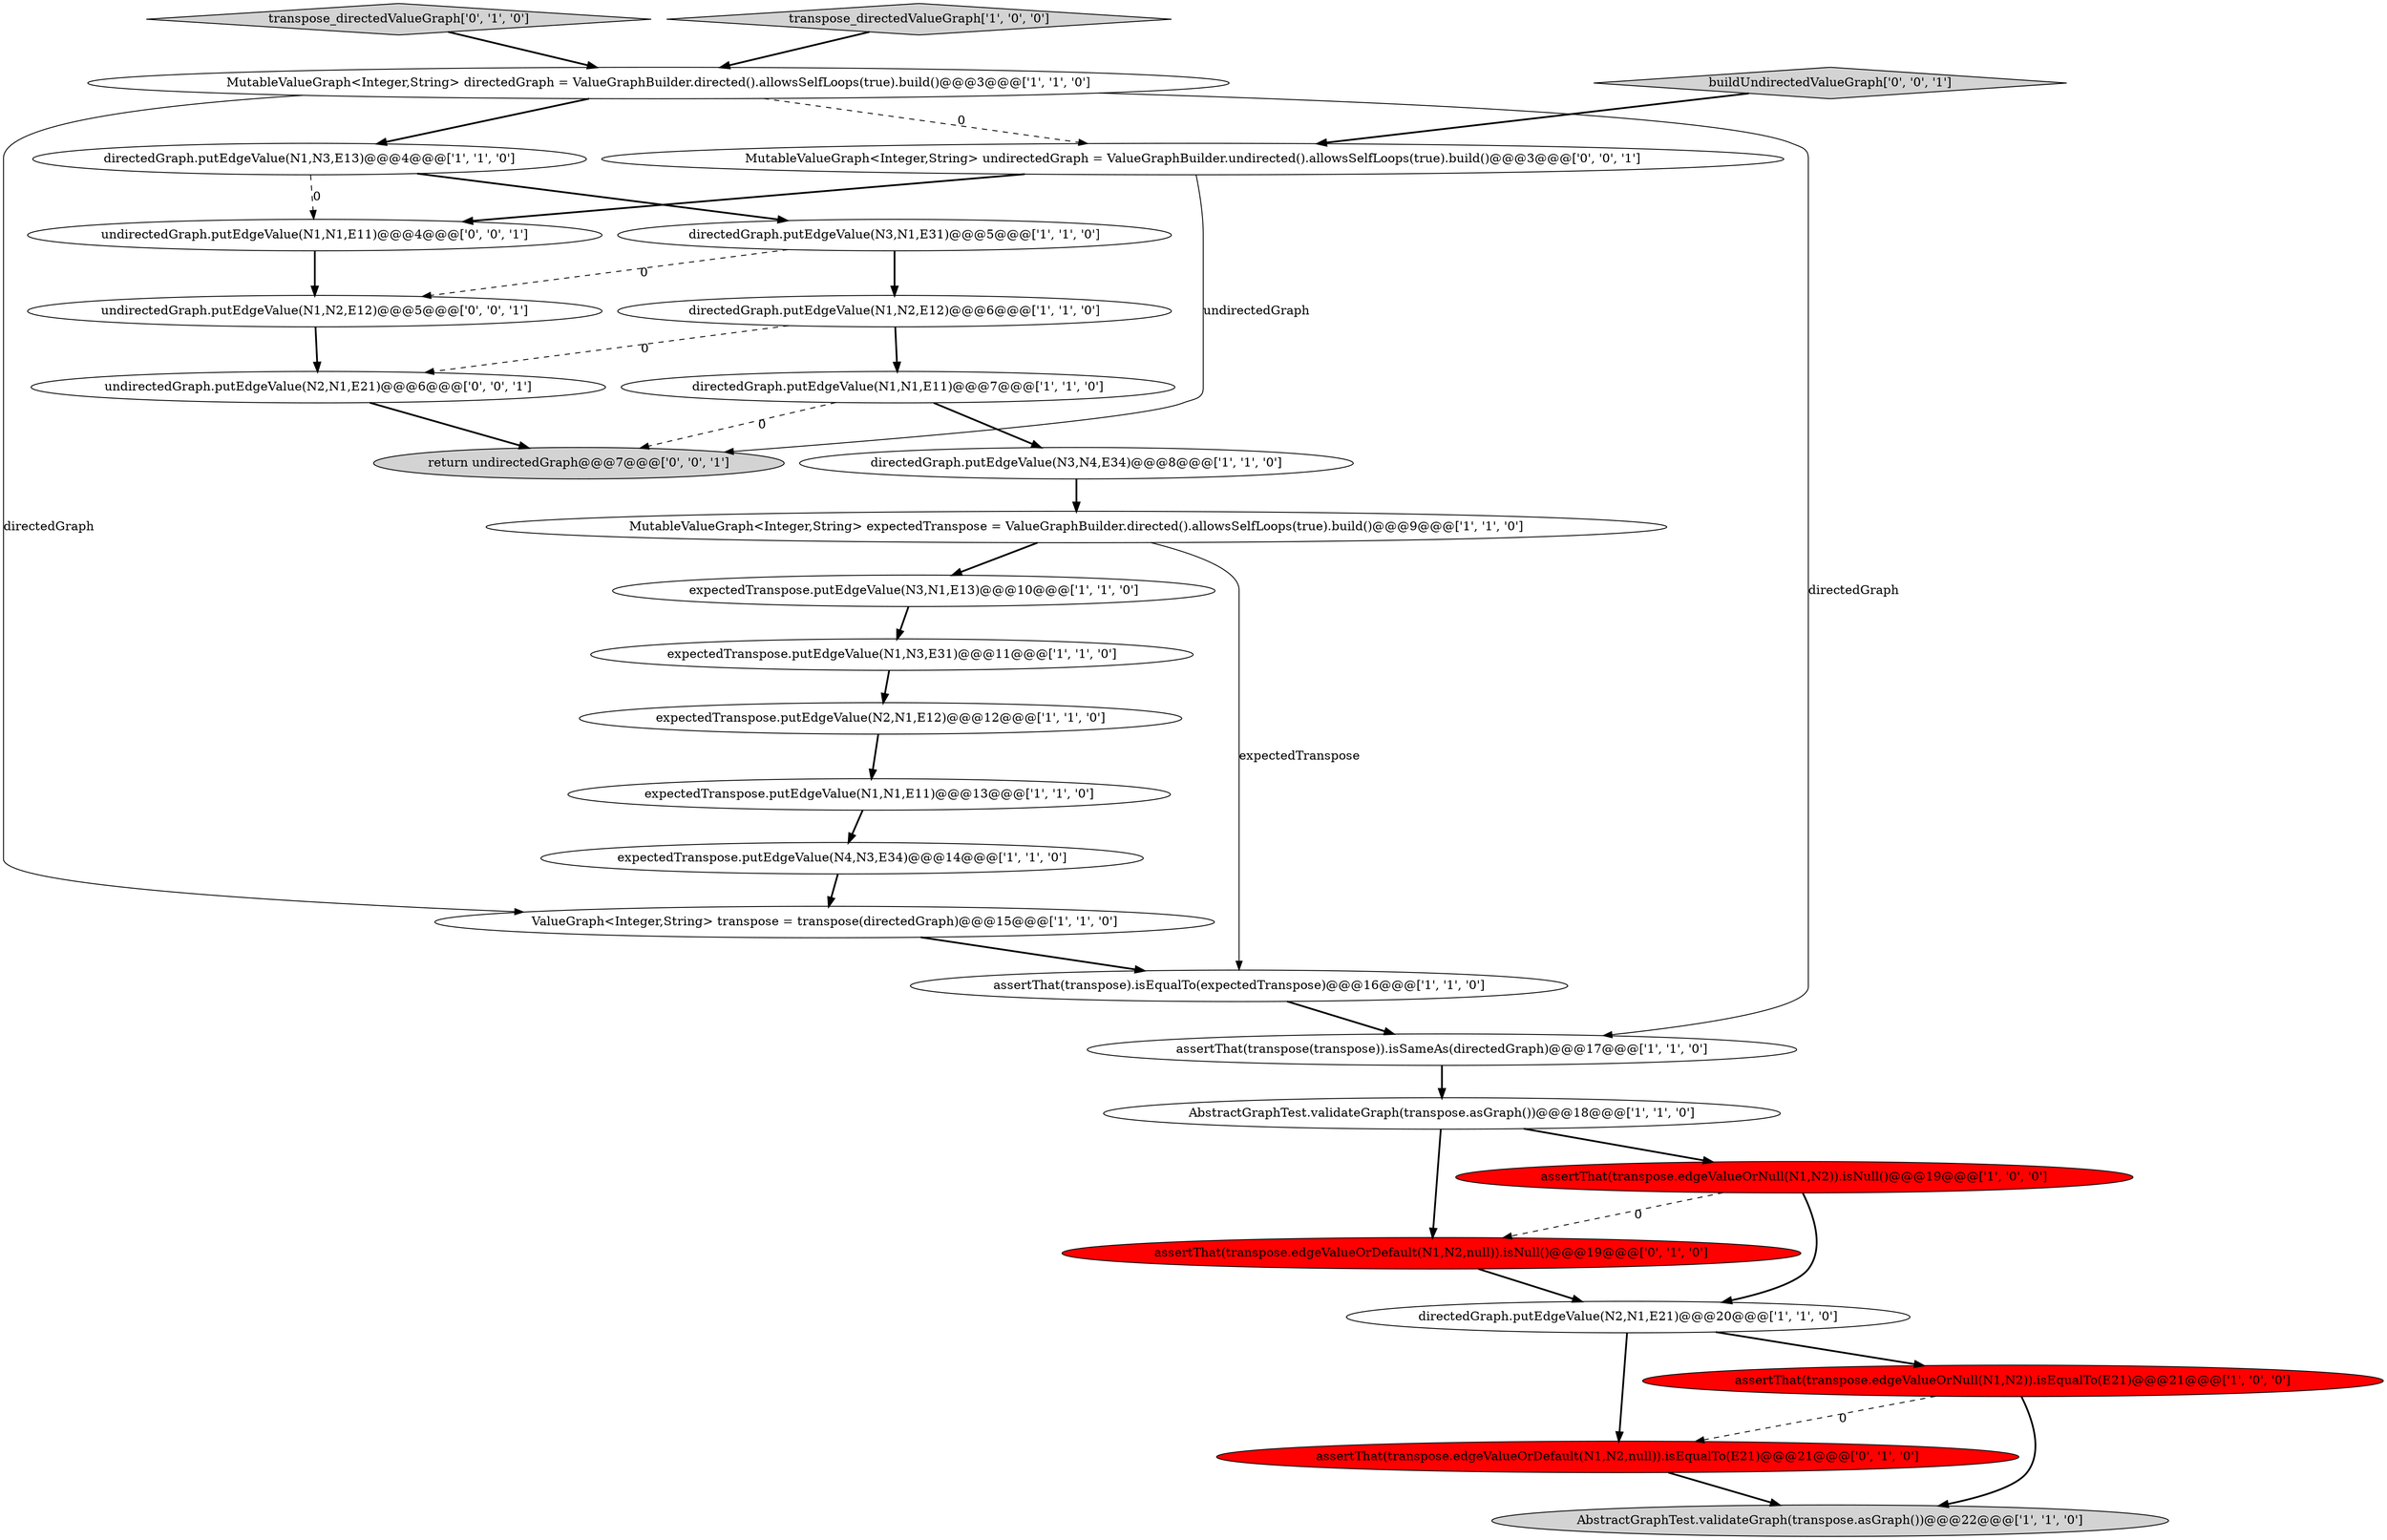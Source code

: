 digraph {
18 [style = filled, label = "directedGraph.putEdgeValue(N1,N2,E12)@@@6@@@['1', '1', '0']", fillcolor = white, shape = ellipse image = "AAA0AAABBB1BBB"];
22 [style = filled, label = "assertThat(transpose.edgeValueOrDefault(N1,N2,null)).isNull()@@@19@@@['0', '1', '0']", fillcolor = red, shape = ellipse image = "AAA1AAABBB2BBB"];
13 [style = filled, label = "AbstractGraphTest.validateGraph(transpose.asGraph())@@@22@@@['1', '1', '0']", fillcolor = lightgray, shape = ellipse image = "AAA0AAABBB1BBB"];
3 [style = filled, label = "expectedTranspose.putEdgeValue(N3,N1,E13)@@@10@@@['1', '1', '0']", fillcolor = white, shape = ellipse image = "AAA0AAABBB1BBB"];
24 [style = filled, label = "undirectedGraph.putEdgeValue(N2,N1,E21)@@@6@@@['0', '0', '1']", fillcolor = white, shape = ellipse image = "AAA0AAABBB3BBB"];
20 [style = filled, label = "expectedTranspose.putEdgeValue(N1,N3,E31)@@@11@@@['1', '1', '0']", fillcolor = white, shape = ellipse image = "AAA0AAABBB1BBB"];
25 [style = filled, label = "return undirectedGraph@@@7@@@['0', '0', '1']", fillcolor = lightgray, shape = ellipse image = "AAA0AAABBB3BBB"];
21 [style = filled, label = "transpose_directedValueGraph['0', '1', '0']", fillcolor = lightgray, shape = diamond image = "AAA0AAABBB2BBB"];
2 [style = filled, label = "transpose_directedValueGraph['1', '0', '0']", fillcolor = lightgray, shape = diamond image = "AAA0AAABBB1BBB"];
26 [style = filled, label = "undirectedGraph.putEdgeValue(N1,N1,E11)@@@4@@@['0', '0', '1']", fillcolor = white, shape = ellipse image = "AAA0AAABBB3BBB"];
17 [style = filled, label = "directedGraph.putEdgeValue(N3,N1,E31)@@@5@@@['1', '1', '0']", fillcolor = white, shape = ellipse image = "AAA0AAABBB1BBB"];
15 [style = filled, label = "directedGraph.putEdgeValue(N1,N1,E11)@@@7@@@['1', '1', '0']", fillcolor = white, shape = ellipse image = "AAA0AAABBB1BBB"];
23 [style = filled, label = "assertThat(transpose.edgeValueOrDefault(N1,N2,null)).isEqualTo(E21)@@@21@@@['0', '1', '0']", fillcolor = red, shape = ellipse image = "AAA1AAABBB2BBB"];
19 [style = filled, label = "assertThat(transpose.edgeValueOrNull(N1,N2)).isNull()@@@19@@@['1', '0', '0']", fillcolor = red, shape = ellipse image = "AAA1AAABBB1BBB"];
29 [style = filled, label = "undirectedGraph.putEdgeValue(N1,N2,E12)@@@5@@@['0', '0', '1']", fillcolor = white, shape = ellipse image = "AAA0AAABBB3BBB"];
10 [style = filled, label = "ValueGraph<Integer,String> transpose = transpose(directedGraph)@@@15@@@['1', '1', '0']", fillcolor = white, shape = ellipse image = "AAA0AAABBB1BBB"];
28 [style = filled, label = "MutableValueGraph<Integer,String> undirectedGraph = ValueGraphBuilder.undirected().allowsSelfLoops(true).build()@@@3@@@['0', '0', '1']", fillcolor = white, shape = ellipse image = "AAA0AAABBB3BBB"];
7 [style = filled, label = "expectedTranspose.putEdgeValue(N4,N3,E34)@@@14@@@['1', '1', '0']", fillcolor = white, shape = ellipse image = "AAA0AAABBB1BBB"];
0 [style = filled, label = "expectedTranspose.putEdgeValue(N1,N1,E11)@@@13@@@['1', '1', '0']", fillcolor = white, shape = ellipse image = "AAA0AAABBB1BBB"];
4 [style = filled, label = "MutableValueGraph<Integer,String> expectedTranspose = ValueGraphBuilder.directed().allowsSelfLoops(true).build()@@@9@@@['1', '1', '0']", fillcolor = white, shape = ellipse image = "AAA0AAABBB1BBB"];
14 [style = filled, label = "assertThat(transpose).isEqualTo(expectedTranspose)@@@16@@@['1', '1', '0']", fillcolor = white, shape = ellipse image = "AAA0AAABBB1BBB"];
6 [style = filled, label = "assertThat(transpose.edgeValueOrNull(N1,N2)).isEqualTo(E21)@@@21@@@['1', '0', '0']", fillcolor = red, shape = ellipse image = "AAA1AAABBB1BBB"];
27 [style = filled, label = "buildUndirectedValueGraph['0', '0', '1']", fillcolor = lightgray, shape = diamond image = "AAA0AAABBB3BBB"];
16 [style = filled, label = "assertThat(transpose(transpose)).isSameAs(directedGraph)@@@17@@@['1', '1', '0']", fillcolor = white, shape = ellipse image = "AAA0AAABBB1BBB"];
11 [style = filled, label = "directedGraph.putEdgeValue(N1,N3,E13)@@@4@@@['1', '1', '0']", fillcolor = white, shape = ellipse image = "AAA0AAABBB1BBB"];
5 [style = filled, label = "directedGraph.putEdgeValue(N3,N4,E34)@@@8@@@['1', '1', '0']", fillcolor = white, shape = ellipse image = "AAA0AAABBB1BBB"];
1 [style = filled, label = "MutableValueGraph<Integer,String> directedGraph = ValueGraphBuilder.directed().allowsSelfLoops(true).build()@@@3@@@['1', '1', '0']", fillcolor = white, shape = ellipse image = "AAA0AAABBB1BBB"];
9 [style = filled, label = "expectedTranspose.putEdgeValue(N2,N1,E12)@@@12@@@['1', '1', '0']", fillcolor = white, shape = ellipse image = "AAA0AAABBB1BBB"];
8 [style = filled, label = "directedGraph.putEdgeValue(N2,N1,E21)@@@20@@@['1', '1', '0']", fillcolor = white, shape = ellipse image = "AAA0AAABBB1BBB"];
12 [style = filled, label = "AbstractGraphTest.validateGraph(transpose.asGraph())@@@18@@@['1', '1', '0']", fillcolor = white, shape = ellipse image = "AAA0AAABBB1BBB"];
14->16 [style = bold, label=""];
4->3 [style = bold, label=""];
9->0 [style = bold, label=""];
8->23 [style = bold, label=""];
20->9 [style = bold, label=""];
7->10 [style = bold, label=""];
10->14 [style = bold, label=""];
28->25 [style = solid, label="undirectedGraph"];
2->1 [style = bold, label=""];
26->29 [style = bold, label=""];
27->28 [style = bold, label=""];
11->26 [style = dashed, label="0"];
18->15 [style = bold, label=""];
28->26 [style = bold, label=""];
8->6 [style = bold, label=""];
1->16 [style = solid, label="directedGraph"];
1->28 [style = dashed, label="0"];
17->29 [style = dashed, label="0"];
4->14 [style = solid, label="expectedTranspose"];
19->8 [style = bold, label=""];
15->5 [style = bold, label=""];
1->11 [style = bold, label=""];
0->7 [style = bold, label=""];
22->8 [style = bold, label=""];
15->25 [style = dashed, label="0"];
3->20 [style = bold, label=""];
23->13 [style = bold, label=""];
24->25 [style = bold, label=""];
6->13 [style = bold, label=""];
5->4 [style = bold, label=""];
21->1 [style = bold, label=""];
1->10 [style = solid, label="directedGraph"];
6->23 [style = dashed, label="0"];
11->17 [style = bold, label=""];
18->24 [style = dashed, label="0"];
12->19 [style = bold, label=""];
29->24 [style = bold, label=""];
16->12 [style = bold, label=""];
12->22 [style = bold, label=""];
17->18 [style = bold, label=""];
19->22 [style = dashed, label="0"];
}
